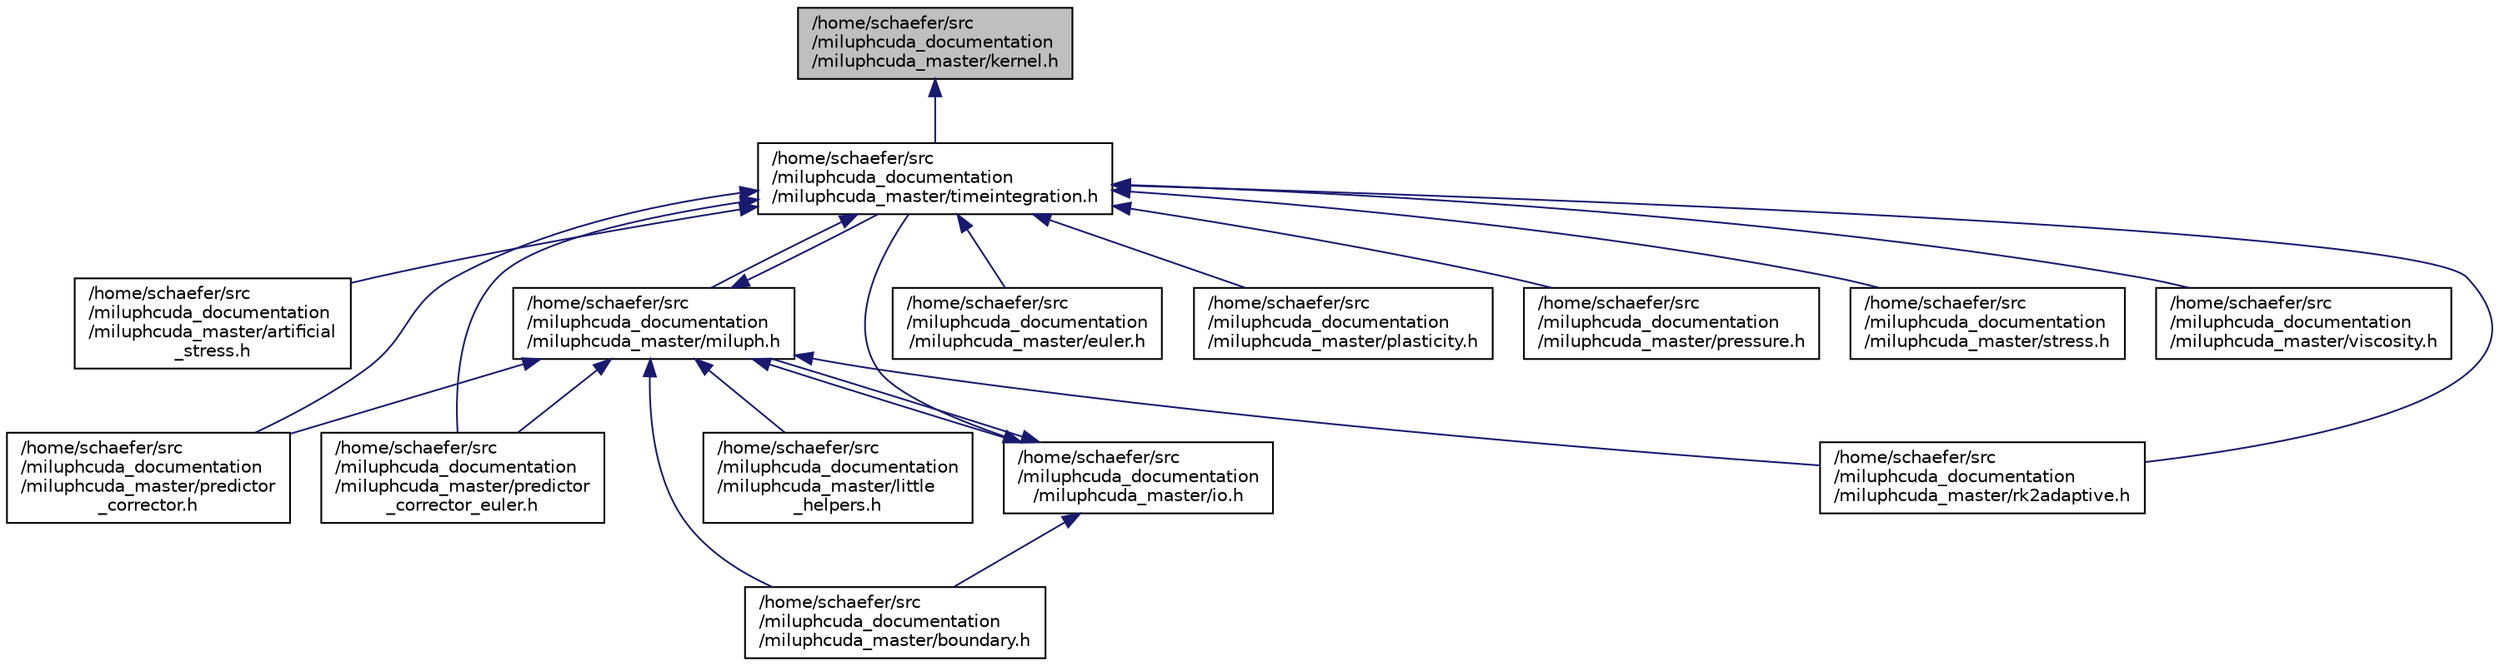 digraph "/home/schaefer/src/miluphcuda_documentation/miluphcuda_master/kernel.h"
{
  edge [fontname="Helvetica",fontsize="10",labelfontname="Helvetica",labelfontsize="10"];
  node [fontname="Helvetica",fontsize="10",shape=record];
  Node2 [label="/home/schaefer/src\l/miluphcuda_documentation\l/miluphcuda_master/kernel.h",height=0.2,width=0.4,color="black", fillcolor="grey75", style="filled", fontcolor="black"];
  Node2 -> Node3 [dir="back",color="midnightblue",fontsize="10",style="solid",fontname="Helvetica"];
  Node3 [label="/home/schaefer/src\l/miluphcuda_documentation\l/miluphcuda_master/timeintegration.h",height=0.2,width=0.4,color="black", fillcolor="white", style="filled",URL="$timeintegration_8h.html"];
  Node3 -> Node4 [dir="back",color="midnightblue",fontsize="10",style="solid",fontname="Helvetica"];
  Node4 [label="/home/schaefer/src\l/miluphcuda_documentation\l/miluphcuda_master/artificial\l_stress.h",height=0.2,width=0.4,color="black", fillcolor="white", style="filled",URL="$artificial__stress_8h.html"];
  Node3 -> Node5 [dir="back",color="midnightblue",fontsize="10",style="solid",fontname="Helvetica"];
  Node5 [label="/home/schaefer/src\l/miluphcuda_documentation\l/miluphcuda_master/miluph.h",height=0.2,width=0.4,color="black", fillcolor="white", style="filled",URL="$miluph_8h.html"];
  Node5 -> Node3 [dir="back",color="midnightblue",fontsize="10",style="solid",fontname="Helvetica"];
  Node5 -> Node6 [dir="back",color="midnightblue",fontsize="10",style="solid",fontname="Helvetica"];
  Node6 [label="/home/schaefer/src\l/miluphcuda_documentation\l/miluphcuda_master/io.h",height=0.2,width=0.4,color="black", fillcolor="white", style="filled",URL="$io_8h.html"];
  Node6 -> Node5 [dir="back",color="midnightblue",fontsize="10",style="solid",fontname="Helvetica"];
  Node6 -> Node3 [dir="back",color="midnightblue",fontsize="10",style="solid",fontname="Helvetica"];
  Node6 -> Node7 [dir="back",color="midnightblue",fontsize="10",style="solid",fontname="Helvetica"];
  Node7 [label="/home/schaefer/src\l/miluphcuda_documentation\l/miluphcuda_master/boundary.h",height=0.2,width=0.4,color="black", fillcolor="white", style="filled",URL="$boundary_8h.html"];
  Node5 -> Node7 [dir="back",color="midnightblue",fontsize="10",style="solid",fontname="Helvetica"];
  Node5 -> Node8 [dir="back",color="midnightblue",fontsize="10",style="solid",fontname="Helvetica"];
  Node8 [label="/home/schaefer/src\l/miluphcuda_documentation\l/miluphcuda_master/little\l_helpers.h",height=0.2,width=0.4,color="black", fillcolor="white", style="filled",URL="$little__helpers_8h.html"];
  Node5 -> Node9 [dir="back",color="midnightblue",fontsize="10",style="solid",fontname="Helvetica"];
  Node9 [label="/home/schaefer/src\l/miluphcuda_documentation\l/miluphcuda_master/predictor\l_corrector.h",height=0.2,width=0.4,color="black", fillcolor="white", style="filled",URL="$predictor__corrector_8h.html"];
  Node5 -> Node10 [dir="back",color="midnightblue",fontsize="10",style="solid",fontname="Helvetica"];
  Node10 [label="/home/schaefer/src\l/miluphcuda_documentation\l/miluphcuda_master/predictor\l_corrector_euler.h",height=0.2,width=0.4,color="black", fillcolor="white", style="filled",URL="$predictor__corrector__euler_8h.html"];
  Node5 -> Node11 [dir="back",color="midnightblue",fontsize="10",style="solid",fontname="Helvetica"];
  Node11 [label="/home/schaefer/src\l/miluphcuda_documentation\l/miluphcuda_master/rk2adaptive.h",height=0.2,width=0.4,color="black", fillcolor="white", style="filled",URL="$rk2adaptive_8h.html"];
  Node3 -> Node12 [dir="back",color="midnightblue",fontsize="10",style="solid",fontname="Helvetica"];
  Node12 [label="/home/schaefer/src\l/miluphcuda_documentation\l/miluphcuda_master/euler.h",height=0.2,width=0.4,color="black", fillcolor="white", style="filled",URL="$euler_8h.html"];
  Node3 -> Node13 [dir="back",color="midnightblue",fontsize="10",style="solid",fontname="Helvetica"];
  Node13 [label="/home/schaefer/src\l/miluphcuda_documentation\l/miluphcuda_master/plasticity.h",height=0.2,width=0.4,color="black", fillcolor="white", style="filled",URL="$plasticity_8h.html"];
  Node3 -> Node9 [dir="back",color="midnightblue",fontsize="10",style="solid",fontname="Helvetica"];
  Node3 -> Node10 [dir="back",color="midnightblue",fontsize="10",style="solid",fontname="Helvetica"];
  Node3 -> Node14 [dir="back",color="midnightblue",fontsize="10",style="solid",fontname="Helvetica"];
  Node14 [label="/home/schaefer/src\l/miluphcuda_documentation\l/miluphcuda_master/pressure.h",height=0.2,width=0.4,color="black", fillcolor="white", style="filled",URL="$pressure_8h.html"];
  Node3 -> Node11 [dir="back",color="midnightblue",fontsize="10",style="solid",fontname="Helvetica"];
  Node3 -> Node15 [dir="back",color="midnightblue",fontsize="10",style="solid",fontname="Helvetica"];
  Node15 [label="/home/schaefer/src\l/miluphcuda_documentation\l/miluphcuda_master/stress.h",height=0.2,width=0.4,color="black", fillcolor="white", style="filled",URL="$stress_8h.html"];
  Node3 -> Node16 [dir="back",color="midnightblue",fontsize="10",style="solid",fontname="Helvetica"];
  Node16 [label="/home/schaefer/src\l/miluphcuda_documentation\l/miluphcuda_master/viscosity.h",height=0.2,width=0.4,color="black", fillcolor="white", style="filled",URL="$viscosity_8h.html"];
}
